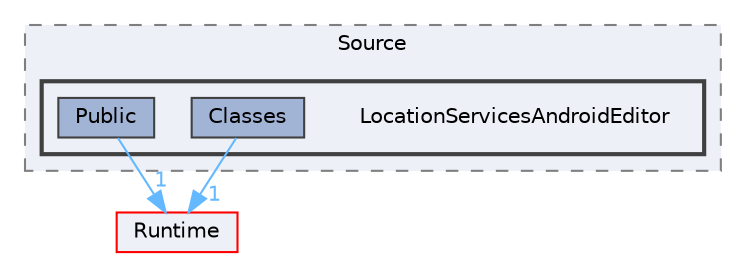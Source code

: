 digraph "LocationServicesAndroidEditor"
{
 // INTERACTIVE_SVG=YES
 // LATEX_PDF_SIZE
  bgcolor="transparent";
  edge [fontname=Helvetica,fontsize=10,labelfontname=Helvetica,labelfontsize=10];
  node [fontname=Helvetica,fontsize=10,shape=box,height=0.2,width=0.4];
  compound=true
  subgraph clusterdir_04f23b472e027b699dbb328b210845a5 {
    graph [ bgcolor="#edf0f7", pencolor="grey50", label="Source", fontname=Helvetica,fontsize=10 style="filled,dashed", URL="dir_04f23b472e027b699dbb328b210845a5.html",tooltip=""]
  subgraph clusterdir_575c3b5ba7b0593fbf52aa91e021837d {
    graph [ bgcolor="#edf0f7", pencolor="grey25", label="", fontname=Helvetica,fontsize=10 style="filled,bold", URL="dir_575c3b5ba7b0593fbf52aa91e021837d.html",tooltip=""]
    dir_575c3b5ba7b0593fbf52aa91e021837d [shape=plaintext, label="LocationServicesAndroidEditor"];
  dir_47bbccc457eff0b9065671e1ee5d7113 [label="Classes", fillcolor="#a2b4d6", color="grey25", style="filled", URL="dir_47bbccc457eff0b9065671e1ee5d7113.html",tooltip=""];
  dir_92b84e858446a5c070c12946a2590107 [label="Public", fillcolor="#a2b4d6", color="grey25", style="filled", URL="dir_92b84e858446a5c070c12946a2590107.html",tooltip=""];
  }
  }
  dir_7536b172fbd480bfd146a1b1acd6856b [label="Runtime", fillcolor="#edf0f7", color="red", style="filled", URL="dir_7536b172fbd480bfd146a1b1acd6856b.html",tooltip=""];
  dir_47bbccc457eff0b9065671e1ee5d7113->dir_7536b172fbd480bfd146a1b1acd6856b [headlabel="1", labeldistance=1.5 headhref="dir_000180_000984.html" href="dir_000180_000984.html" color="steelblue1" fontcolor="steelblue1"];
  dir_92b84e858446a5c070c12946a2590107->dir_7536b172fbd480bfd146a1b1acd6856b [headlabel="1", labeldistance=1.5 headhref="dir_000870_000984.html" href="dir_000870_000984.html" color="steelblue1" fontcolor="steelblue1"];
}
